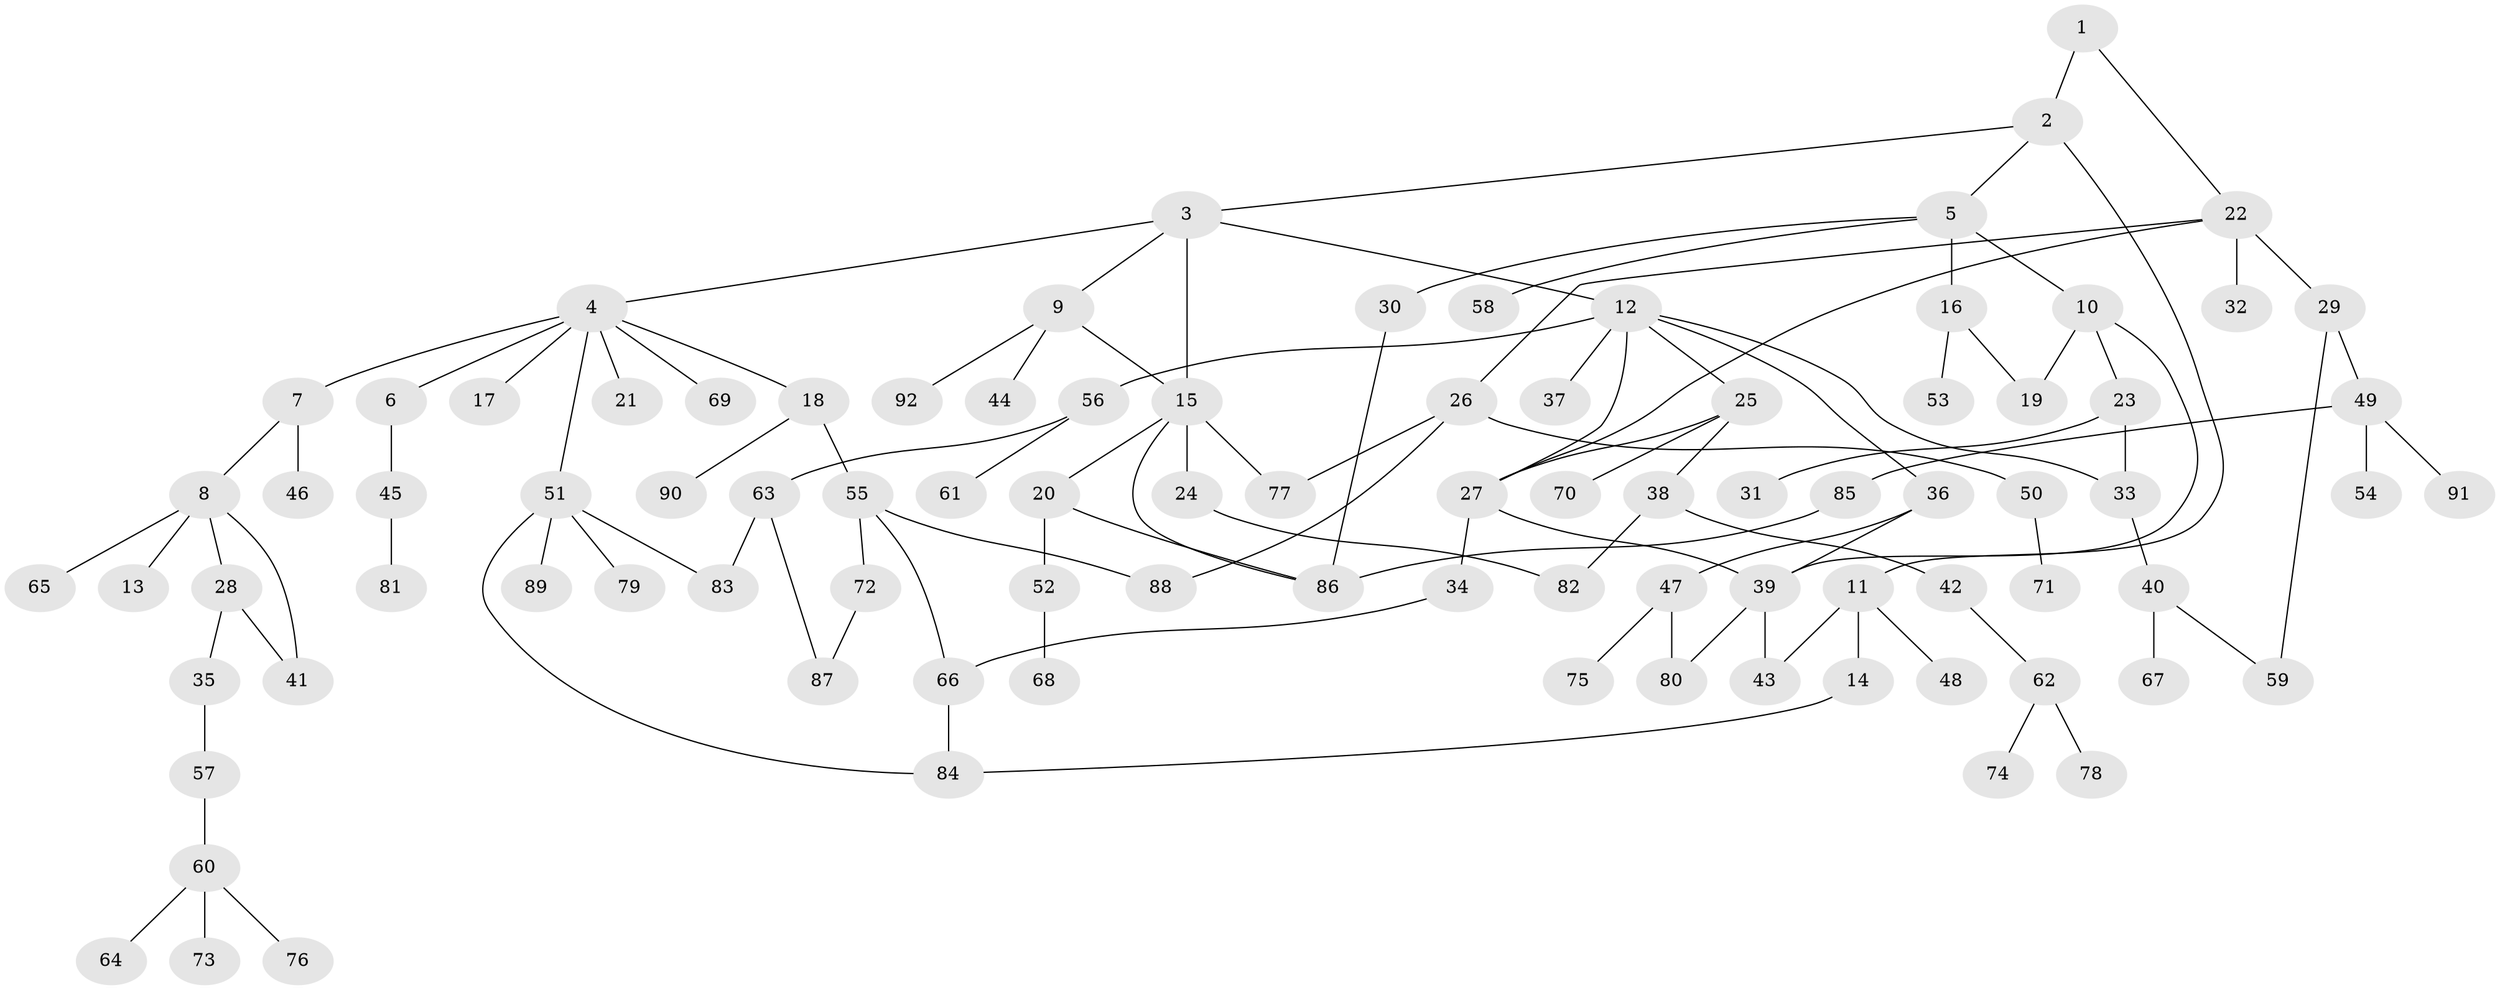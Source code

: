 // coarse degree distribution, {6: 0.06896551724137931, 5: 0.10344827586206896, 3: 0.1724137931034483, 2: 0.3448275862068966, 4: 0.10344827586206896, 7: 0.034482758620689655, 1: 0.1724137931034483}
// Generated by graph-tools (version 1.1) at 2025/48/03/04/25 22:48:49]
// undirected, 92 vertices, 113 edges
graph export_dot {
  node [color=gray90,style=filled];
  1;
  2;
  3;
  4;
  5;
  6;
  7;
  8;
  9;
  10;
  11;
  12;
  13;
  14;
  15;
  16;
  17;
  18;
  19;
  20;
  21;
  22;
  23;
  24;
  25;
  26;
  27;
  28;
  29;
  30;
  31;
  32;
  33;
  34;
  35;
  36;
  37;
  38;
  39;
  40;
  41;
  42;
  43;
  44;
  45;
  46;
  47;
  48;
  49;
  50;
  51;
  52;
  53;
  54;
  55;
  56;
  57;
  58;
  59;
  60;
  61;
  62;
  63;
  64;
  65;
  66;
  67;
  68;
  69;
  70;
  71;
  72;
  73;
  74;
  75;
  76;
  77;
  78;
  79;
  80;
  81;
  82;
  83;
  84;
  85;
  86;
  87;
  88;
  89;
  90;
  91;
  92;
  1 -- 2;
  1 -- 22;
  2 -- 3;
  2 -- 5;
  2 -- 11;
  3 -- 4;
  3 -- 9;
  3 -- 12;
  3 -- 15;
  4 -- 6;
  4 -- 7;
  4 -- 17;
  4 -- 18;
  4 -- 21;
  4 -- 51;
  4 -- 69;
  5 -- 10;
  5 -- 16;
  5 -- 30;
  5 -- 58;
  6 -- 45;
  7 -- 8;
  7 -- 46;
  8 -- 13;
  8 -- 28;
  8 -- 41;
  8 -- 65;
  9 -- 44;
  9 -- 92;
  9 -- 15;
  10 -- 23;
  10 -- 39;
  10 -- 19;
  11 -- 14;
  11 -- 48;
  11 -- 43;
  12 -- 25;
  12 -- 27;
  12 -- 36;
  12 -- 37;
  12 -- 56;
  12 -- 33;
  14 -- 84;
  15 -- 20;
  15 -- 24;
  15 -- 86;
  15 -- 77;
  16 -- 19;
  16 -- 53;
  18 -- 55;
  18 -- 90;
  20 -- 52;
  20 -- 86;
  22 -- 26;
  22 -- 29;
  22 -- 32;
  22 -- 27;
  23 -- 31;
  23 -- 33;
  24 -- 82;
  25 -- 38;
  25 -- 70;
  25 -- 27;
  26 -- 50;
  26 -- 77;
  26 -- 88;
  27 -- 34;
  27 -- 39;
  28 -- 35;
  28 -- 41;
  29 -- 49;
  29 -- 59;
  30 -- 86;
  33 -- 40;
  34 -- 66;
  35 -- 57;
  36 -- 39;
  36 -- 47;
  38 -- 42;
  38 -- 82;
  39 -- 43;
  39 -- 80;
  40 -- 67;
  40 -- 59;
  42 -- 62;
  45 -- 81;
  47 -- 75;
  47 -- 80;
  49 -- 54;
  49 -- 85;
  49 -- 91;
  50 -- 71;
  51 -- 79;
  51 -- 89;
  51 -- 84;
  51 -- 83;
  52 -- 68;
  55 -- 72;
  55 -- 88;
  55 -- 66;
  56 -- 61;
  56 -- 63;
  57 -- 60;
  60 -- 64;
  60 -- 73;
  60 -- 76;
  62 -- 74;
  62 -- 78;
  63 -- 83;
  63 -- 87;
  66 -- 84;
  72 -- 87;
  85 -- 86;
}
